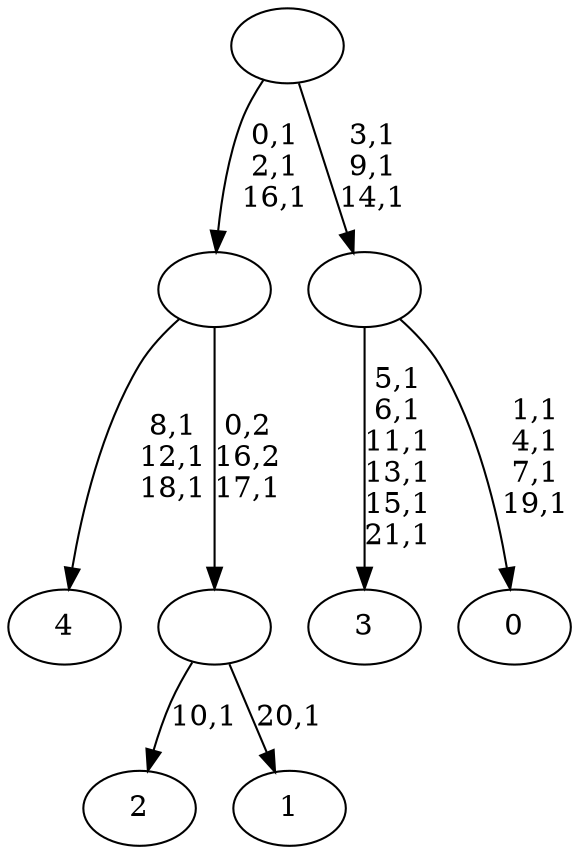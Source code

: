 digraph T {
	27 [label="4"]
	23 [label="3"]
	16 [label="2"]
	14 [label="1"]
	12 [label=""]
	11 [label=""]
	8 [label="0"]
	3 [label=""]
	0 [label=""]
	12 -> 14 [label="20,1"]
	12 -> 16 [label="10,1"]
	11 -> 27 [label="8,1\n12,1\n18,1"]
	11 -> 12 [label="0,2\n16,2\n17,1"]
	3 -> 8 [label="1,1\n4,1\n7,1\n19,1"]
	3 -> 23 [label="5,1\n6,1\n11,1\n13,1\n15,1\n21,1"]
	0 -> 3 [label="3,1\n9,1\n14,1"]
	0 -> 11 [label="0,1\n2,1\n16,1"]
}
